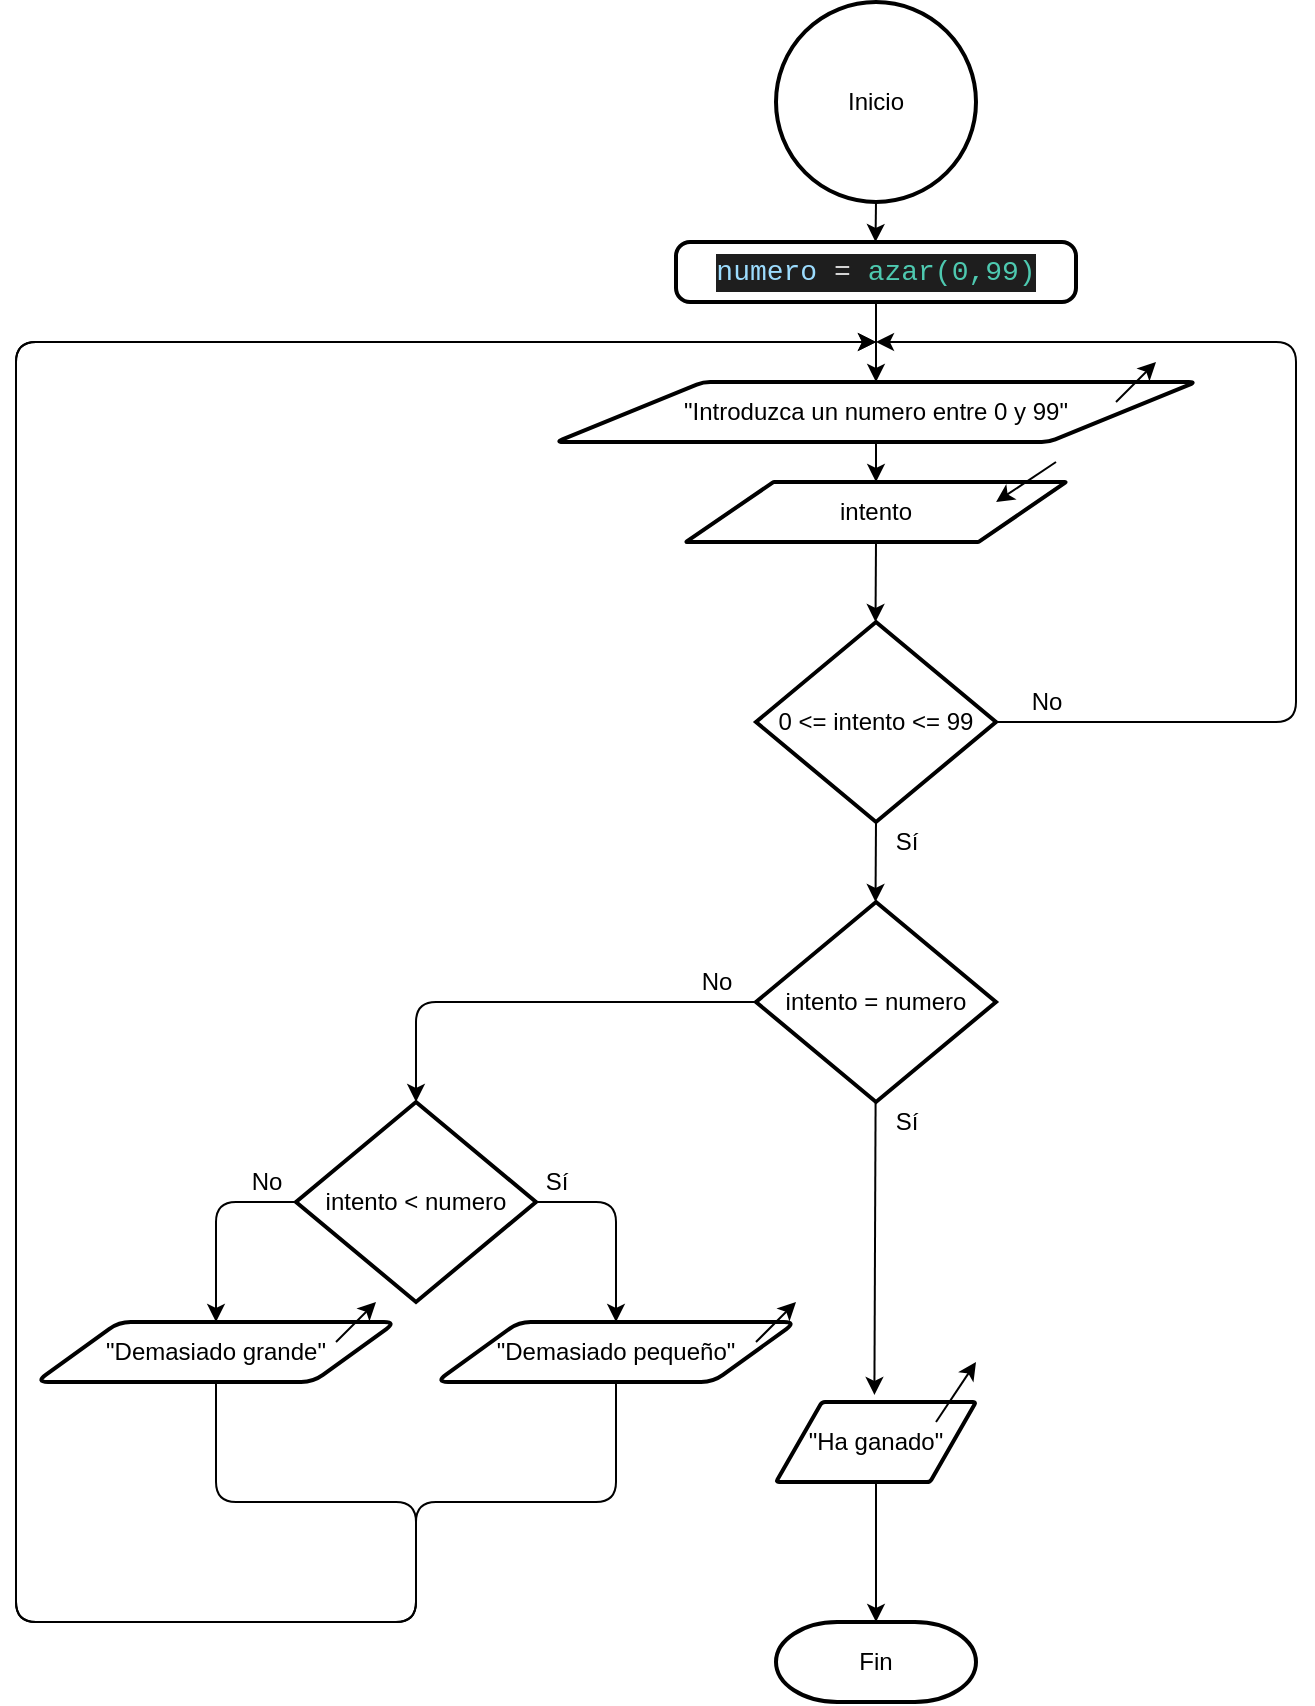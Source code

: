 <mxfile>
    <diagram id="A41FIMtMwK88dEXXhdWS" name="Página-1">
        <mxGraphModel dx="633" dy="319" grid="1" gridSize="10" guides="1" tooltips="1" connect="1" arrows="1" fold="1" page="1" pageScale="1" pageWidth="827" pageHeight="1169" math="0" shadow="0">
            <root>
                <mxCell id="0"/>
                <mxCell id="1" parent="0"/>
                <mxCell id="45" style="edgeStyle=none;html=1;exitX=0.5;exitY=1;exitDx=0;exitDy=0;exitPerimeter=0;" edge="1" parent="1" source="13">
                    <mxGeometry relative="1" as="geometry">
                        <mxPoint x="469.75" y="130" as="targetPoint"/>
                    </mxGeometry>
                </mxCell>
                <mxCell id="13" value="Inicio" style="strokeWidth=2;html=1;shape=mxgraph.flowchart.start_2;whiteSpace=wrap;" parent="1" vertex="1">
                    <mxGeometry x="420" y="10" width="100" height="100" as="geometry"/>
                </mxCell>
                <mxCell id="22" style="edgeStyle=none;html=1;entryX=0.5;entryY=0;entryDx=0;entryDy=0;" edge="1" parent="1" source="20">
                    <mxGeometry relative="1" as="geometry">
                        <mxPoint x="470" y="200" as="targetPoint"/>
                    </mxGeometry>
                </mxCell>
                <mxCell id="20" value="&lt;div style=&quot;background-color: rgb(30 , 30 , 30) ; font-family: &amp;#34;consolas&amp;#34; , &amp;#34;courier new&amp;#34; , monospace ; font-size: 14px ; line-height: 19px&quot;&gt;&lt;span style=&quot;color: rgb(212 , 212 , 212)&quot;&gt;&lt;span style=&quot;color: #9cdcfe&quot;&gt;numero&lt;/span&gt; = &lt;/span&gt;&lt;font color=&quot;#4ec9b0&quot;&gt;azar(0,99)&lt;/font&gt;&lt;/div&gt;" style="rounded=1;whiteSpace=wrap;html=1;absoluteArcSize=1;arcSize=14;strokeWidth=2;" parent="1" vertex="1">
                    <mxGeometry x="370" y="130" width="200" height="30" as="geometry"/>
                </mxCell>
                <mxCell id="33" style="edgeStyle=none;html=1;entryX=0.5;entryY=0;entryDx=0;entryDy=0;" edge="1" parent="1" source="24" target="30">
                    <mxGeometry relative="1" as="geometry"/>
                </mxCell>
                <mxCell id="24" value="&quot;Introduzca un numero entre 0 y 99&quot;" style="shape=parallelogram;html=1;strokeWidth=2;perimeter=parallelogramPerimeter;whiteSpace=wrap;rounded=1;arcSize=7;size=0.23;" vertex="1" parent="1">
                    <mxGeometry x="310" y="200" width="320" height="30" as="geometry"/>
                </mxCell>
                <mxCell id="41" style="edgeStyle=none;html=1;exitX=0.5;exitY=1;exitDx=0;exitDy=0;" edge="1" parent="1" source="30">
                    <mxGeometry relative="1" as="geometry">
                        <mxPoint x="469.75" y="320" as="targetPoint"/>
                    </mxGeometry>
                </mxCell>
                <mxCell id="30" value="intento" style="shape=parallelogram;html=1;strokeWidth=2;perimeter=parallelogramPerimeter;whiteSpace=wrap;rounded=1;arcSize=1;size=0.23;" vertex="1" parent="1">
                    <mxGeometry x="375" y="250" width="190" height="30" as="geometry"/>
                </mxCell>
                <mxCell id="31" value="" style="endArrow=classic;html=1;" edge="1" parent="1">
                    <mxGeometry width="50" height="50" relative="1" as="geometry">
                        <mxPoint x="590" y="210" as="sourcePoint"/>
                        <mxPoint x="610" y="190" as="targetPoint"/>
                        <Array as="points"/>
                    </mxGeometry>
                </mxCell>
                <mxCell id="40" value="" style="endArrow=classic;html=1;entryX=0.816;entryY=0.333;entryDx=0;entryDy=0;entryPerimeter=0;" edge="1" parent="1" target="30">
                    <mxGeometry width="50" height="50" relative="1" as="geometry">
                        <mxPoint x="560" y="240" as="sourcePoint"/>
                        <mxPoint x="580" y="210" as="targetPoint"/>
                        <Array as="points"/>
                    </mxGeometry>
                </mxCell>
                <mxCell id="43" style="edgeStyle=none;html=1;" edge="1" parent="1" source="42">
                    <mxGeometry relative="1" as="geometry">
                        <mxPoint x="470" y="180" as="targetPoint"/>
                        <Array as="points">
                            <mxPoint x="680" y="370"/>
                            <mxPoint x="680" y="180"/>
                        </Array>
                    </mxGeometry>
                </mxCell>
                <mxCell id="44" style="edgeStyle=none;html=1;exitX=0;exitY=0.5;exitDx=0;exitDy=0;exitPerimeter=0;" edge="1" parent="1" source="42">
                    <mxGeometry relative="1" as="geometry">
                        <mxPoint x="409.75" y="370" as="targetPoint"/>
                    </mxGeometry>
                </mxCell>
                <mxCell id="49" style="edgeStyle=none;html=1;exitX=0.5;exitY=1;exitDx=0;exitDy=0;exitPerimeter=0;" edge="1" parent="1" source="42">
                    <mxGeometry relative="1" as="geometry">
                        <mxPoint x="469.75" y="460.0" as="targetPoint"/>
                    </mxGeometry>
                </mxCell>
                <mxCell id="42" value="0 &amp;lt;= intento &amp;lt;= 99" style="strokeWidth=2;html=1;shape=mxgraph.flowchart.decision;whiteSpace=wrap;" vertex="1" parent="1">
                    <mxGeometry x="410" y="320" width="120" height="100" as="geometry"/>
                </mxCell>
                <mxCell id="48" value="No" style="text;html=1;resizable=0;autosize=1;align=center;verticalAlign=middle;points=[];fillColor=none;strokeColor=none;rounded=0;" vertex="1" parent="1">
                    <mxGeometry x="540" y="350" width="30" height="20" as="geometry"/>
                </mxCell>
                <mxCell id="50" value="Sí" style="text;html=1;resizable=0;autosize=1;align=center;verticalAlign=middle;points=[];fillColor=none;strokeColor=none;rounded=0;" vertex="1" parent="1">
                    <mxGeometry x="470" y="420" width="30" height="20" as="geometry"/>
                </mxCell>
                <mxCell id="59" style="edgeStyle=none;html=1;entryX=0.492;entryY=-0.089;entryDx=0;entryDy=0;entryPerimeter=0;" edge="1" parent="1" source="51" target="53">
                    <mxGeometry relative="1" as="geometry"/>
                </mxCell>
                <mxCell id="61" style="edgeStyle=none;html=1;exitX=0;exitY=0.5;exitDx=0;exitDy=0;exitPerimeter=0;" edge="1" parent="1" source="51">
                    <mxGeometry relative="1" as="geometry">
                        <mxPoint x="240.0" y="560" as="targetPoint"/>
                        <Array as="points">
                            <mxPoint x="240" y="510"/>
                        </Array>
                    </mxGeometry>
                </mxCell>
                <mxCell id="51" value="intento = numero" style="strokeWidth=2;html=1;shape=mxgraph.flowchart.decision;whiteSpace=wrap;" vertex="1" parent="1">
                    <mxGeometry x="410" y="460" width="120" height="100" as="geometry"/>
                </mxCell>
                <mxCell id="65" style="edgeStyle=none;html=1;entryX=0.5;entryY=0;entryDx=0;entryDy=0;entryPerimeter=0;" edge="1" parent="1" source="53" target="64">
                    <mxGeometry relative="1" as="geometry"/>
                </mxCell>
                <mxCell id="53" value="&quot;Ha ganado&quot;" style="shape=parallelogram;html=1;strokeWidth=2;perimeter=parallelogramPerimeter;whiteSpace=wrap;rounded=1;arcSize=3;size=0.23;" vertex="1" parent="1">
                    <mxGeometry x="420" y="710" width="100" height="40" as="geometry"/>
                </mxCell>
                <mxCell id="55" value="" style="endArrow=classic;html=1;exitX=0.8;exitY=0.25;exitDx=0;exitDy=0;exitPerimeter=0;" edge="1" parent="1" source="53">
                    <mxGeometry width="50" height="50" relative="1" as="geometry">
                        <mxPoint x="600" y="220" as="sourcePoint"/>
                        <mxPoint x="520" y="690" as="targetPoint"/>
                        <Array as="points"/>
                    </mxGeometry>
                </mxCell>
                <mxCell id="60" value="Sí" style="text;html=1;resizable=0;autosize=1;align=center;verticalAlign=middle;points=[];fillColor=none;strokeColor=none;rounded=0;" vertex="1" parent="1">
                    <mxGeometry x="470" y="560" width="30" height="20" as="geometry"/>
                </mxCell>
                <mxCell id="62" value="No" style="text;html=1;resizable=0;autosize=1;align=center;verticalAlign=middle;points=[];fillColor=none;strokeColor=none;rounded=0;" vertex="1" parent="1">
                    <mxGeometry x="375" y="490" width="30" height="20" as="geometry"/>
                </mxCell>
                <mxCell id="67" style="edgeStyle=none;html=1;exitX=1;exitY=0.5;exitDx=0;exitDy=0;exitPerimeter=0;" edge="1" parent="1" source="63">
                    <mxGeometry relative="1" as="geometry">
                        <mxPoint x="340" y="670" as="targetPoint"/>
                        <Array as="points">
                            <mxPoint x="340" y="610"/>
                        </Array>
                    </mxGeometry>
                </mxCell>
                <mxCell id="68" style="edgeStyle=none;html=1;exitX=0;exitY=0.5;exitDx=0;exitDy=0;exitPerimeter=0;" edge="1" parent="1" source="63">
                    <mxGeometry relative="1" as="geometry">
                        <mxPoint x="140" y="670" as="targetPoint"/>
                        <Array as="points">
                            <mxPoint x="140" y="610"/>
                        </Array>
                    </mxGeometry>
                </mxCell>
                <mxCell id="63" value="intento &amp;lt; numero" style="strokeWidth=2;html=1;shape=mxgraph.flowchart.decision;whiteSpace=wrap;" vertex="1" parent="1">
                    <mxGeometry x="180" y="560" width="120" height="100" as="geometry"/>
                </mxCell>
                <mxCell id="64" value="Fin" style="strokeWidth=2;html=1;shape=mxgraph.flowchart.terminator;whiteSpace=wrap;" vertex="1" parent="1">
                    <mxGeometry x="420" y="820" width="100" height="40" as="geometry"/>
                </mxCell>
                <mxCell id="69" value="Sí" style="text;html=1;resizable=0;autosize=1;align=center;verticalAlign=middle;points=[];fillColor=none;strokeColor=none;rounded=0;" vertex="1" parent="1">
                    <mxGeometry x="295" y="590" width="30" height="20" as="geometry"/>
                </mxCell>
                <mxCell id="70" value="No" style="text;html=1;resizable=0;autosize=1;align=center;verticalAlign=middle;points=[];fillColor=none;strokeColor=none;rounded=0;" vertex="1" parent="1">
                    <mxGeometry x="150" y="590" width="30" height="20" as="geometry"/>
                </mxCell>
                <mxCell id="82" style="edgeStyle=orthogonalEdgeStyle;html=1;" edge="1" parent="1" source="71">
                    <mxGeometry relative="1" as="geometry">
                        <mxPoint x="470" y="180" as="targetPoint"/>
                        <Array as="points">
                            <mxPoint x="340" y="760"/>
                            <mxPoint x="240" y="760"/>
                            <mxPoint x="240" y="820"/>
                            <mxPoint x="40" y="820"/>
                            <mxPoint x="40" y="180"/>
                        </Array>
                    </mxGeometry>
                </mxCell>
                <mxCell id="71" value="&quot;Demasiado pequeño&quot;" style="shape=parallelogram;html=1;strokeWidth=2;perimeter=parallelogramPerimeter;whiteSpace=wrap;rounded=1;arcSize=12;size=0.23;" vertex="1" parent="1">
                    <mxGeometry x="250" y="670" width="180" height="30" as="geometry"/>
                </mxCell>
                <mxCell id="81" style="edgeStyle=orthogonalEdgeStyle;html=1;" edge="1" parent="1" source="73">
                    <mxGeometry relative="1" as="geometry">
                        <mxPoint x="470" y="180" as="targetPoint"/>
                        <Array as="points">
                            <mxPoint x="140" y="760"/>
                            <mxPoint x="240" y="760"/>
                            <mxPoint x="240" y="820"/>
                            <mxPoint x="40" y="820"/>
                            <mxPoint x="40" y="180"/>
                        </Array>
                    </mxGeometry>
                </mxCell>
                <mxCell id="73" value="&quot;Demasiado grande&quot;" style="shape=parallelogram;html=1;strokeWidth=2;perimeter=parallelogramPerimeter;whiteSpace=wrap;rounded=1;arcSize=12;size=0.23;" vertex="1" parent="1">
                    <mxGeometry x="50" y="670" width="180" height="30" as="geometry"/>
                </mxCell>
                <mxCell id="84" value="" style="endArrow=classic;html=1;" edge="1" parent="1">
                    <mxGeometry width="50" height="50" relative="1" as="geometry">
                        <mxPoint x="410" y="680" as="sourcePoint"/>
                        <mxPoint x="430" y="660" as="targetPoint"/>
                        <Array as="points"/>
                    </mxGeometry>
                </mxCell>
                <mxCell id="85" value="" style="endArrow=classic;html=1;" edge="1" parent="1">
                    <mxGeometry width="50" height="50" relative="1" as="geometry">
                        <mxPoint x="200" y="680" as="sourcePoint"/>
                        <mxPoint x="220" y="660" as="targetPoint"/>
                        <Array as="points"/>
                    </mxGeometry>
                </mxCell>
            </root>
        </mxGraphModel>
    </diagram>
</mxfile>
